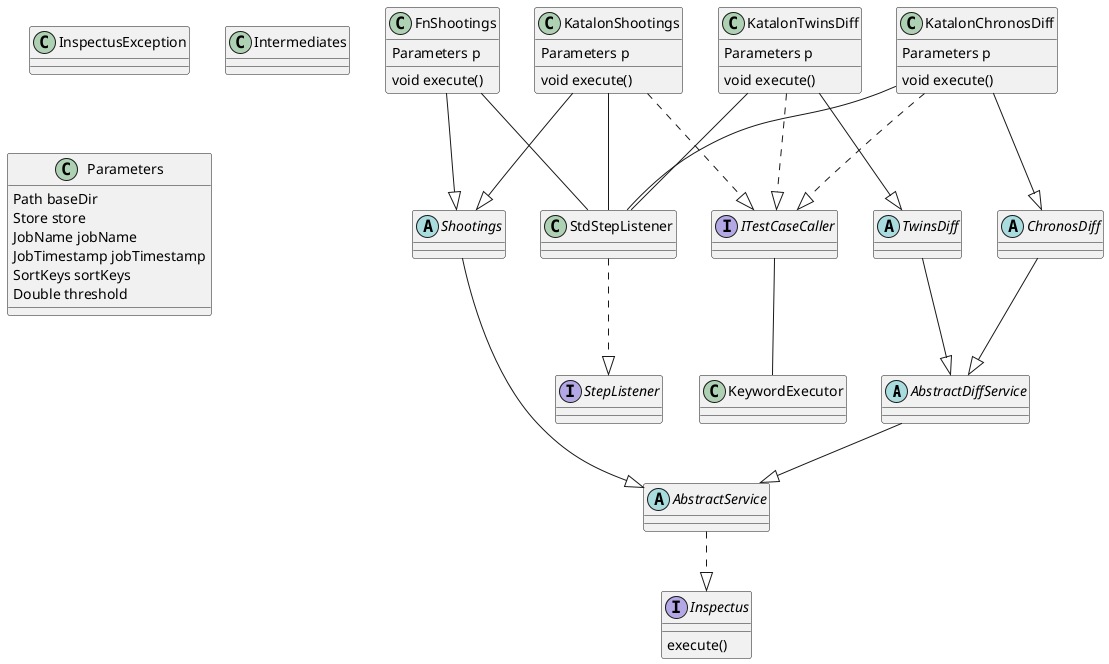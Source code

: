 @startuml
abstract class "AbstractDiffService"
abstract class "AbstractService"
abstract class "ChronosDiff"
interface "Inspectus"
Inspectus : execute()
class "InspectusException"
class "Intermediates"
class "Parameters" {
  Path baseDir
  Store store
  JobName jobName
  JobTimestamp jobTimestamp
  SortKeys sortKeys
  Double threshold
}
abstract class "Shootings"
class "StdStepListener"
interface "StepListener"
abstract class "TwinsDiff"
class "FnShootings" {
  Parameters p
  void execute()
}
interface "ITestCaseCaller"
class "KatalonChronosDiff" {
  Parameters p
  void execute()
}
class "KatalonShootings" {
  Parameters p
  void execute()
}
class "KatalonTwinsDiff" {
  Parameters p
  void execute()
}
class "KeywordExecutor"

AbstractService ..|> Inspectus
AbstractDiffService --|> AbstractService
Shootings --|> AbstractService
FnShootings --|> Shootings
ChronosDiff --|> AbstractDiffService
TwinsDiff --|> AbstractDiffService
KatalonShootings --|> Shootings
KatalonChronosDiff --|> ChronosDiff
KatalonTwinsDiff --|> TwinsDiff
StdStepListener ..|> StepListener
ITestCaseCaller -- KeywordExecutor
KatalonChronosDiff ..|> ITestCaseCaller
KatalonTwinsDiff ..|> ITestCaseCaller
KatalonShootings ..|> ITestCaseCaller
FnShootings -- StdStepListener
KatalonChronosDiff -- StdStepListener
KatalonTwinsDiff -- StdStepListener
KatalonShootings -- StdStepListener
@enduml
